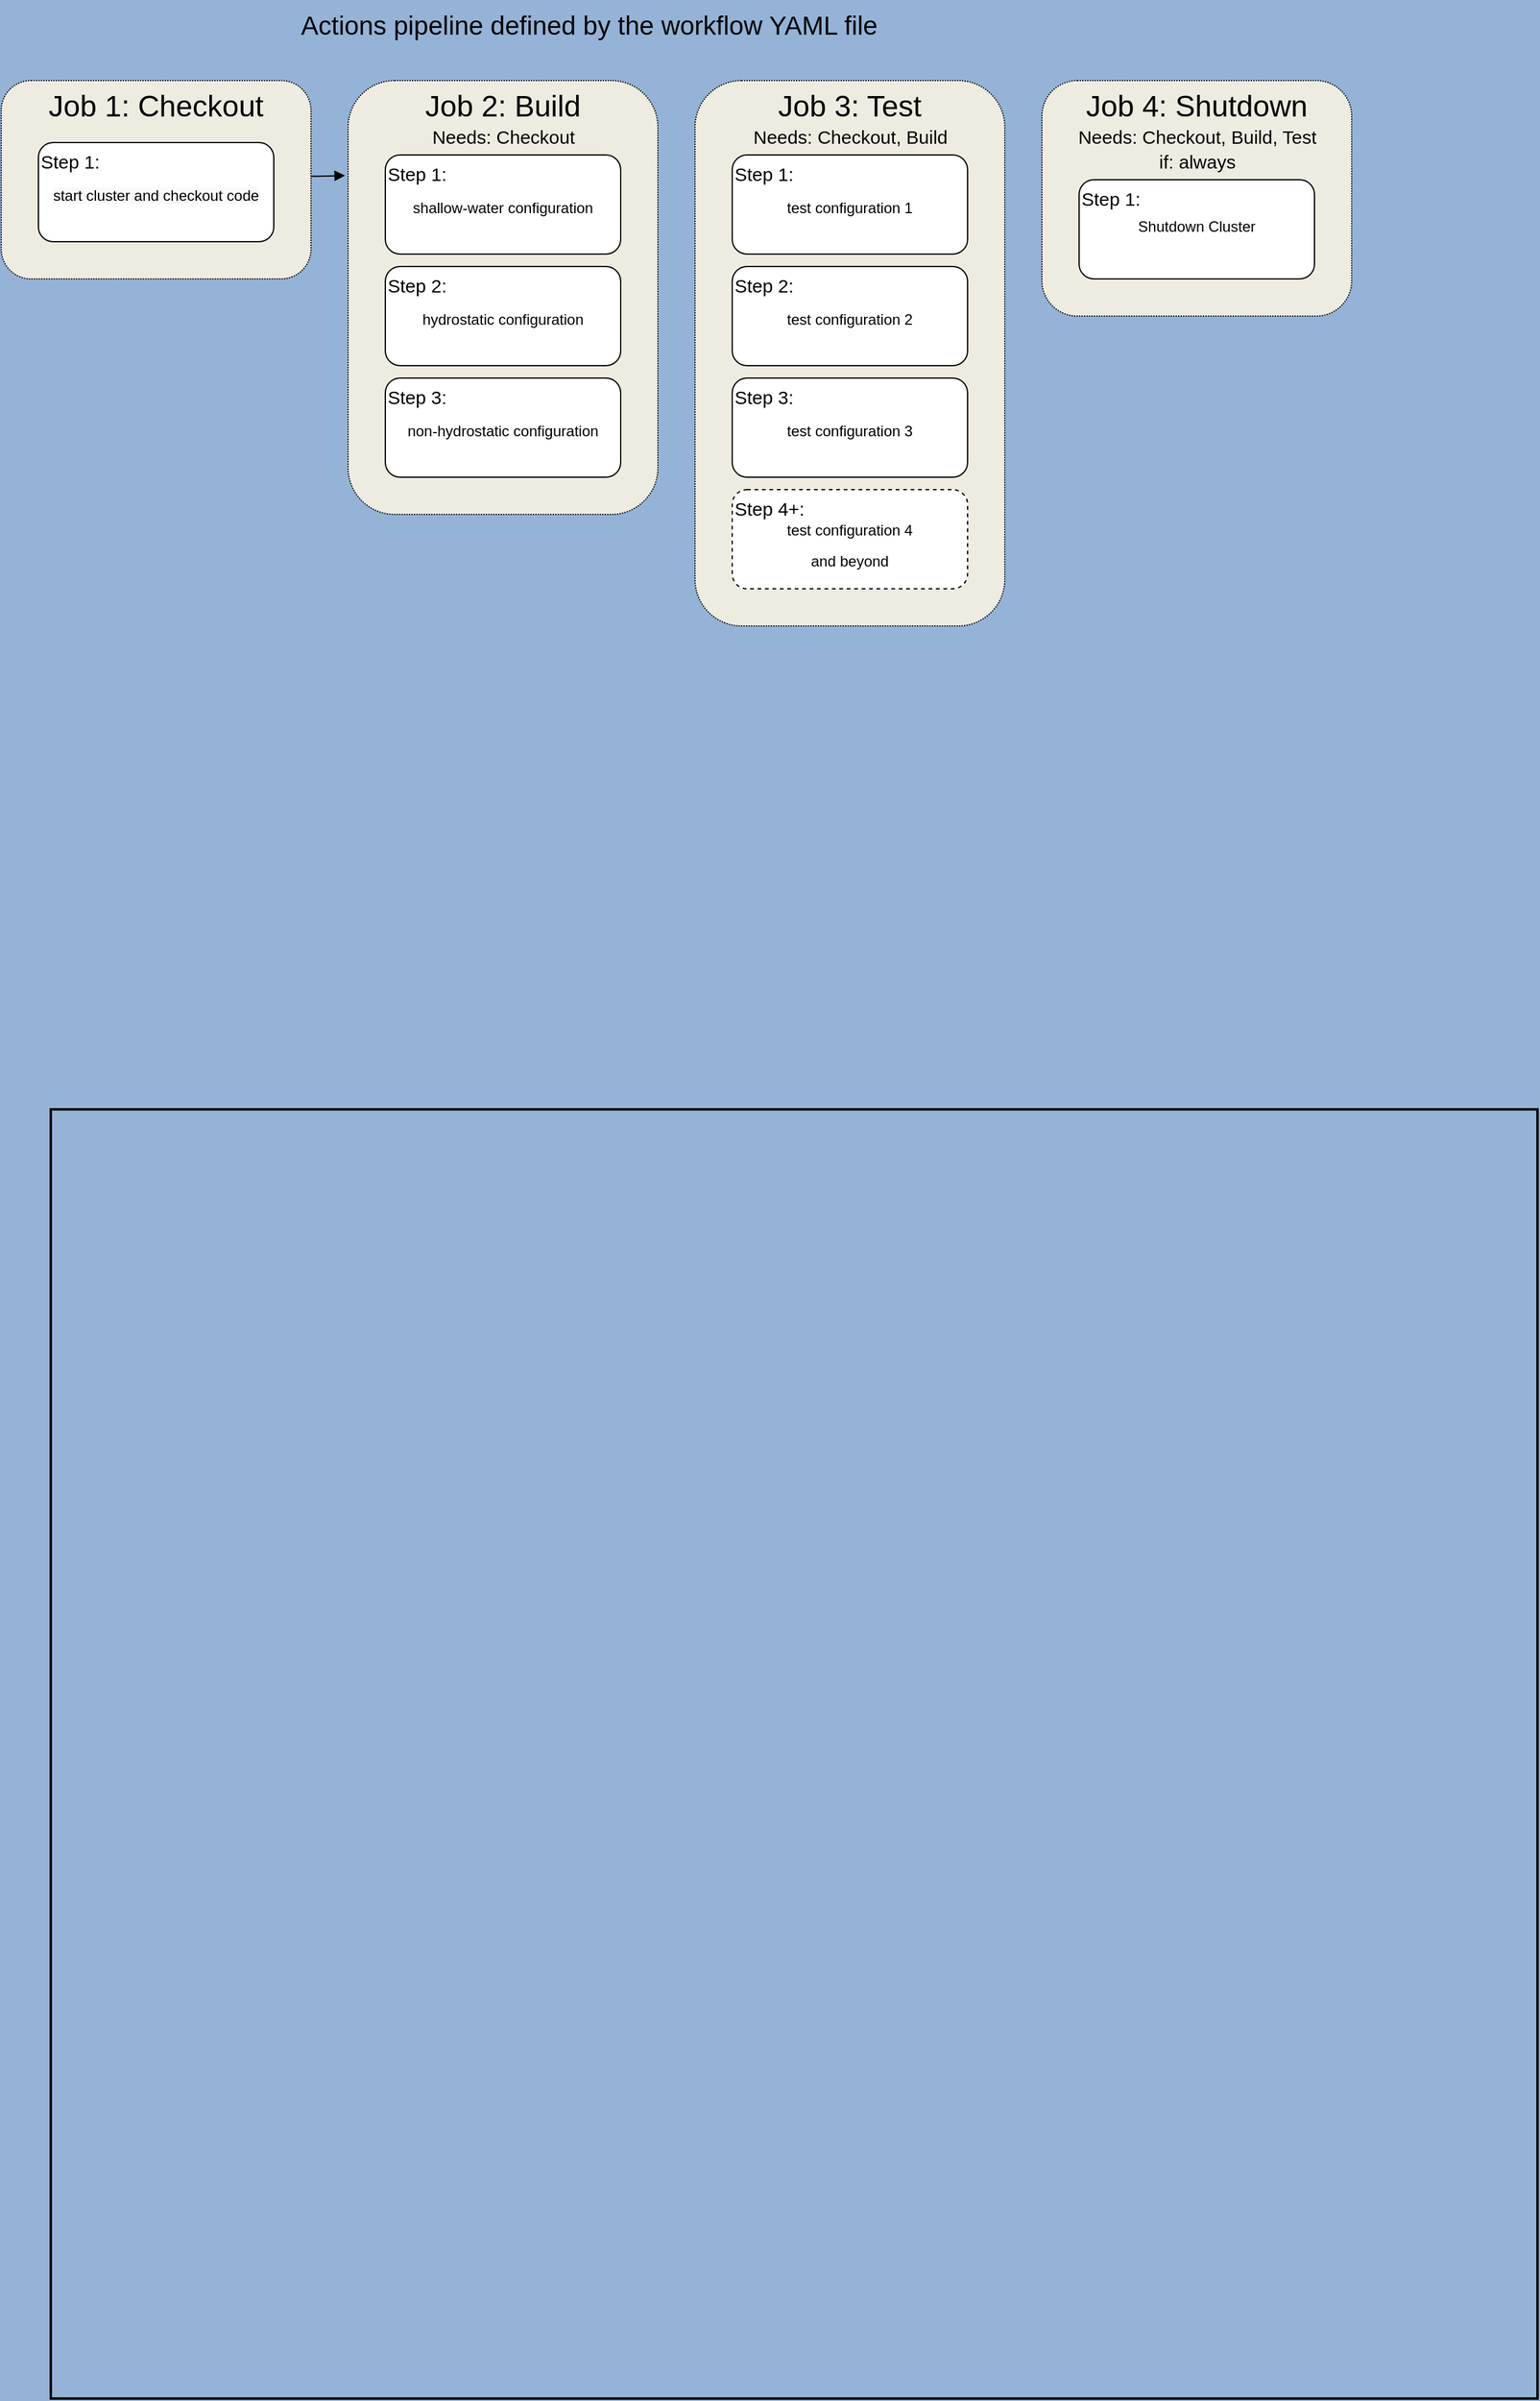 <mxfile version="20.6.0" type="github">
  <diagram name="Page-1" id="efa7a0a1-bf9b-a30e-e6df-94a7791c09e9">
    <mxGraphModel dx="2556" dy="2024" grid="1" gridSize="10" guides="1" tooltips="1" connect="1" arrows="1" fold="1" page="1" pageScale="1" pageWidth="826" pageHeight="1169" background="#95B3D7" math="0" shadow="0">
      <root>
        <mxCell id="0" />
        <mxCell id="1" parent="0" />
        <mxCell id="i65pdLxmEgdxma1QW-8l-159" value="Job 4: Shutdown" style="rounded=1;whiteSpace=wrap;html=1;dashed=1;fontSize=24;fillColor=#EEECE1;dashPattern=1 1;verticalAlign=top;" vertex="1" parent="1">
          <mxGeometry x="760" y="40" width="250" height="190" as="geometry" />
        </mxCell>
        <mxCell id="i65pdLxmEgdxma1QW-8l-160" value="Job 3: Test" style="rounded=1;whiteSpace=wrap;html=1;dashed=1;fontSize=24;fillColor=#EEECE1;dashPattern=1 1;verticalAlign=top;" vertex="1" parent="1">
          <mxGeometry x="480" y="40" width="250" height="440" as="geometry" />
        </mxCell>
        <mxCell id="i65pdLxmEgdxma1QW-8l-161" value="Job 2: Build" style="rounded=1;whiteSpace=wrap;html=1;dashed=1;fontSize=24;fillColor=#EEECE1;dashPattern=1 1;verticalAlign=top;" vertex="1" parent="1">
          <mxGeometry x="200" y="40" width="250" height="350" as="geometry" />
        </mxCell>
        <mxCell id="i65pdLxmEgdxma1QW-8l-166" value="" style="edgeStyle=none;rounded=0;orthogonalLoop=1;jettySize=auto;html=1;strokeWidth=1;fontSize=24;endArrow=block;endFill=1;entryX=-0.01;entryY=0.219;entryDx=0;entryDy=0;entryPerimeter=0;" edge="1" parent="1" source="i65pdLxmEgdxma1QW-8l-157" target="i65pdLxmEgdxma1QW-8l-161">
          <mxGeometry relative="1" as="geometry">
            <mxPoint x="230" y="110" as="targetPoint" />
          </mxGeometry>
        </mxCell>
        <mxCell id="i65pdLxmEgdxma1QW-8l-157" value="Job 1: Checkout" style="rounded=1;whiteSpace=wrap;html=1;dashed=1;fontSize=24;fillColor=#EEECE1;dashPattern=1 1;verticalAlign=top;" vertex="1" parent="1">
          <mxGeometry x="-80" y="40" width="250" height="160" as="geometry" />
        </mxCell>
        <mxCell id="i65pdLxmEgdxma1QW-8l-114" value="&lt;font style=&quot;font-size: 15px;&quot;&gt;Step 1:&lt;/font&gt;" style="rounded=1;whiteSpace=wrap;html=1;align=left;verticalAlign=top;" vertex="1" parent="1">
          <mxGeometry x="-50" y="90" width="190" height="80" as="geometry" />
        </mxCell>
        <mxCell id="i65pdLxmEgdxma1QW-8l-115" value="&lt;font style=&quot;font-size: 15px;&quot;&gt;Step 1:&lt;/font&gt;" style="rounded=1;whiteSpace=wrap;html=1;align=left;verticalAlign=top;" vertex="1" parent="1">
          <mxGeometry x="230" y="100" width="190" height="80" as="geometry" />
        </mxCell>
        <mxCell id="i65pdLxmEgdxma1QW-8l-117" value="Step 2:" style="rounded=1;whiteSpace=wrap;html=1;verticalAlign=top;align=left;fontSize=15;" vertex="1" parent="1">
          <mxGeometry x="230" y="190" width="190" height="80" as="geometry" />
        </mxCell>
        <mxCell id="i65pdLxmEgdxma1QW-8l-119" value="Step 3:" style="rounded=1;whiteSpace=wrap;html=1;fontSize=15;verticalAlign=top;align=left;" vertex="1" parent="1">
          <mxGeometry x="230" y="280" width="190" height="80" as="geometry" />
        </mxCell>
        <mxCell id="i65pdLxmEgdxma1QW-8l-121" value="Step 1:" style="rounded=1;whiteSpace=wrap;html=1;verticalAlign=top;align=left;fontSize=15;" vertex="1" parent="1">
          <mxGeometry x="510" y="100" width="190" height="80" as="geometry" />
        </mxCell>
        <mxCell id="i65pdLxmEgdxma1QW-8l-123" value="Step 2:" style="rounded=1;whiteSpace=wrap;html=1;verticalAlign=top;align=left;fontSize=15;" vertex="1" parent="1">
          <mxGeometry x="510" y="190" width="190" height="80" as="geometry" />
        </mxCell>
        <mxCell id="i65pdLxmEgdxma1QW-8l-125" value="Step 3:" style="rounded=1;whiteSpace=wrap;html=1;fontSize=15;verticalAlign=top;align=left;" vertex="1" parent="1">
          <mxGeometry x="510" y="280" width="190" height="80" as="geometry" />
        </mxCell>
        <mxCell id="i65pdLxmEgdxma1QW-8l-127" value="Step 1:" style="rounded=1;whiteSpace=wrap;html=1;fontSize=15;align=left;verticalAlign=top;" vertex="1" parent="1">
          <mxGeometry x="790" y="120" width="190" height="80" as="geometry" />
        </mxCell>
        <mxCell id="i65pdLxmEgdxma1QW-8l-131" value="Step 4+:" style="rounded=1;whiteSpace=wrap;html=1;dashed=1;fontSize=15;align=left;verticalAlign=top;" vertex="1" parent="1">
          <mxGeometry x="510" y="370" width="190" height="80" as="geometry" />
        </mxCell>
        <mxCell id="i65pdLxmEgdxma1QW-8l-134" style="edgeStyle=none;rounded=0;orthogonalLoop=1;jettySize=auto;html=1;exitX=0.75;exitY=1;exitDx=0;exitDy=0;dashed=1;strokeWidth=1;endArrow=none;endFill=0;" edge="1" parent="1" source="i65pdLxmEgdxma1QW-8l-127" target="i65pdLxmEgdxma1QW-8l-127">
          <mxGeometry relative="1" as="geometry" />
        </mxCell>
        <mxCell id="i65pdLxmEgdxma1QW-8l-135" value="&lt;font style=&quot;font-size: 21px;&quot;&gt;Actions pipeline defined by the workflow YAML file&lt;/font&gt;" style="text;html=1;resizable=0;autosize=1;align=left;verticalAlign=middle;points=[];fillColor=none;strokeColor=none;rounded=0;dashed=1;" vertex="1" parent="1">
          <mxGeometry x="160" y="-25" width="490" height="40" as="geometry" />
        </mxCell>
        <mxCell id="i65pdLxmEgdxma1QW-8l-137" value="" style="shape=image;html=1;verticalAlign=top;verticalLabelPosition=bottom;labelBackgroundColor=#ffffff;imageAspect=0;aspect=fixed;image=https://cdn2.iconfinder.com/data/icons/css-vol-2/24/play-button-o-128.png;dashed=1;fontSize=21;fillColor=#000000;" vertex="1" parent="1">
          <mxGeometry x="130" y="-20" width="30" height="30" as="geometry" />
        </mxCell>
        <mxCell id="i65pdLxmEgdxma1QW-8l-139" value="&lt;span style=&quot;color: rgb(0, 0, 0); font-family: Helvetica; font-size: 12px; font-style: normal; font-variant-ligatures: normal; font-variant-caps: normal; font-weight: 400; letter-spacing: normal; orphans: 2; text-indent: 0px; text-transform: none; widows: 2; word-spacing: 0px; -webkit-text-stroke-width: 0px; background-color: rgb(248, 249, 250); text-decoration-thickness: initial; text-decoration-style: initial; text-decoration-color: initial; float: none; display: inline !important;&quot;&gt;start cluster&amp;nbsp;&lt;/span&gt;&lt;span style=&quot;color: rgb(0, 0, 0); font-family: Helvetica; font-size: 12px; font-style: normal; font-variant-ligatures: normal; font-variant-caps: normal; font-weight: 400; letter-spacing: normal; orphans: 2; text-indent: 0px; text-transform: none; widows: 2; word-spacing: 0px; -webkit-text-stroke-width: 0px; background-color: rgb(248, 249, 250); text-decoration-thickness: initial; text-decoration-style: initial; text-decoration-color: initial; float: none; display: inline !important;&quot;&gt;and&amp;nbsp;&lt;/span&gt;&lt;span style=&quot;color: rgb(0, 0, 0); font-family: Helvetica; font-size: 12px; font-style: normal; font-variant-ligatures: normal; font-variant-caps: normal; font-weight: 400; letter-spacing: normal; orphans: 2; text-indent: 0px; text-transform: none; widows: 2; word-spacing: 0px; -webkit-text-stroke-width: 0px; background-color: rgb(248, 249, 250); text-decoration-thickness: initial; text-decoration-style: initial; text-decoration-color: initial; float: none; display: inline !important;&quot;&gt;checkout code&lt;/span&gt;" style="text;whiteSpace=wrap;html=1;fontSize=21;align=center;" vertex="1" parent="1">
          <mxGeometry x="-40" y="110" width="170" height="40" as="geometry" />
        </mxCell>
        <mxCell id="i65pdLxmEgdxma1QW-8l-142" value="&lt;span style=&quot;font-size: 12px;&quot;&gt;shallow-water configuration&lt;/span&gt;" style="text;whiteSpace=wrap;html=1;fontSize=21;align=center;" vertex="1" parent="1">
          <mxGeometry x="240" y="120" width="170" height="40" as="geometry" />
        </mxCell>
        <mxCell id="i65pdLxmEgdxma1QW-8l-143" value="&lt;span style=&quot;font-size: 12px;&quot;&gt;non-hydrostatic configuration&lt;/span&gt;" style="text;whiteSpace=wrap;html=1;fontSize=21;align=center;" vertex="1" parent="1">
          <mxGeometry x="240" y="300" width="170" height="40" as="geometry" />
        </mxCell>
        <mxCell id="i65pdLxmEgdxma1QW-8l-144" value="&lt;span style=&quot;font-size: 12px;&quot;&gt;hydrostatic configuration&lt;/span&gt;" style="text;whiteSpace=wrap;html=1;fontSize=21;align=center;" vertex="1" parent="1">
          <mxGeometry x="240" y="210" width="170" height="40" as="geometry" />
        </mxCell>
        <mxCell id="i65pdLxmEgdxma1QW-8l-147" value="&lt;span style=&quot;font-size: 12px;&quot;&gt;test configuration 1&lt;/span&gt;" style="text;whiteSpace=wrap;html=1;fontSize=21;align=center;" vertex="1" parent="1">
          <mxGeometry x="520" y="120" width="170" height="40" as="geometry" />
        </mxCell>
        <mxCell id="i65pdLxmEgdxma1QW-8l-148" value="&lt;span style=&quot;font-size: 12px;&quot;&gt;test configuration 3&lt;/span&gt;" style="text;whiteSpace=wrap;html=1;fontSize=21;align=center;" vertex="1" parent="1">
          <mxGeometry x="520" y="300" width="170" height="40" as="geometry" />
        </mxCell>
        <mxCell id="i65pdLxmEgdxma1QW-8l-149" value="&lt;span style=&quot;font-size: 12px;&quot;&gt;test configuration 2&lt;/span&gt;" style="text;whiteSpace=wrap;html=1;fontSize=21;align=center;" vertex="1" parent="1">
          <mxGeometry x="520" y="210" width="170" height="40" as="geometry" />
        </mxCell>
        <mxCell id="i65pdLxmEgdxma1QW-8l-150" value="&lt;span style=&quot;font-size: 12px;&quot;&gt;test configuration 4&lt;br&gt;and beyond&lt;br&gt;&lt;/span&gt;" style="text;whiteSpace=wrap;html=1;fontSize=21;align=center;labelBackgroundColor=none;" vertex="1" parent="1">
          <mxGeometry x="520" y="380" width="170" height="80" as="geometry" />
        </mxCell>
        <mxCell id="i65pdLxmEgdxma1QW-8l-151" value="&lt;span style=&quot;font-size: 12px;&quot;&gt;Shutdown Cluster&lt;/span&gt;" style="text;whiteSpace=wrap;html=1;fontSize=21;align=center;" vertex="1" parent="1">
          <mxGeometry x="800" y="135" width="170" height="50" as="geometry" />
        </mxCell>
        <mxCell id="i65pdLxmEgdxma1QW-8l-152" value="Needs: Checkout" style="text;html=1;resizable=0;autosize=1;align=center;verticalAlign=middle;points=[];fillColor=none;strokeColor=none;rounded=0;dashed=1;fontSize=15;" vertex="1" parent="1">
          <mxGeometry x="255" y="70" width="140" height="30" as="geometry" />
        </mxCell>
        <mxCell id="i65pdLxmEgdxma1QW-8l-153" value="Needs: Checkout, Build, Test" style="text;html=1;resizable=0;autosize=1;align=center;verticalAlign=middle;points=[];fillColor=none;strokeColor=none;rounded=0;dashed=1;fontSize=15;" vertex="1" parent="1">
          <mxGeometry x="775" y="70" width="220" height="30" as="geometry" />
        </mxCell>
        <mxCell id="i65pdLxmEgdxma1QW-8l-154" value="Needs: Checkout, Build" style="text;html=1;resizable=0;autosize=1;align=center;verticalAlign=middle;points=[];fillColor=none;strokeColor=none;rounded=0;dashed=1;fontSize=15;" vertex="1" parent="1">
          <mxGeometry x="515" y="70" width="180" height="30" as="geometry" />
        </mxCell>
        <mxCell id="i65pdLxmEgdxma1QW-8l-155" value="if: always" style="text;html=1;resizable=0;autosize=1;align=center;verticalAlign=middle;points=[];fillColor=none;strokeColor=none;rounded=0;dashed=1;fontSize=15;" vertex="1" parent="1">
          <mxGeometry x="840" y="90" width="90" height="30" as="geometry" />
        </mxCell>
        <mxCell id="i65pdLxmEgdxma1QW-8l-158" value="" style="rounded=0;whiteSpace=wrap;html=1;fontSize=24;fillColor=none;strokeWidth=2;" vertex="1" parent="1">
          <mxGeometry x="-40" y="870" width="1200" height="1040" as="geometry" />
        </mxCell>
        <mxCell id="i65pdLxmEgdxma1QW-8l-162" style="edgeStyle=none;rounded=0;orthogonalLoop=1;jettySize=auto;html=1;exitX=0.75;exitY=0;exitDx=0;exitDy=0;dashed=1;strokeWidth=1;fontSize=24;endArrow=none;endFill=0;" edge="1" parent="1" source="i65pdLxmEgdxma1QW-8l-149" target="i65pdLxmEgdxma1QW-8l-149">
          <mxGeometry relative="1" as="geometry" />
        </mxCell>
        <mxCell id="i65pdLxmEgdxma1QW-8l-165" style="edgeStyle=none;rounded=0;orthogonalLoop=1;jettySize=auto;html=1;exitX=1;exitY=0;exitDx=0;exitDy=0;dashed=1;strokeWidth=1;fontSize=24;endArrow=none;endFill=0;" edge="1" parent="1" source="i65pdLxmEgdxma1QW-8l-151" target="i65pdLxmEgdxma1QW-8l-151">
          <mxGeometry relative="1" as="geometry" />
        </mxCell>
        <mxCell id="i65pdLxmEgdxma1QW-8l-171" style="edgeStyle=none;rounded=0;orthogonalLoop=1;jettySize=auto;html=1;exitX=0.5;exitY=1;exitDx=0;exitDy=0;strokeWidth=1;fontSize=24;endArrow=block;endFill=1;" edge="1" parent="1" source="i65pdLxmEgdxma1QW-8l-127" target="i65pdLxmEgdxma1QW-8l-127">
          <mxGeometry relative="1" as="geometry" />
        </mxCell>
      </root>
    </mxGraphModel>
  </diagram>
</mxfile>
